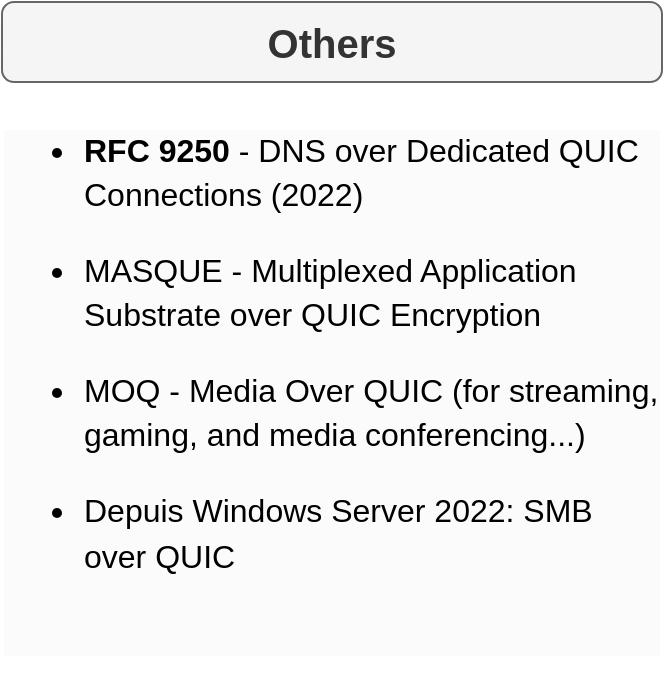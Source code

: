 <mxfile version="24.0.4" type="device">
  <diagram name="Page-1" id="tF2cg8YZNDlHc3k4oiim">
    <mxGraphModel dx="1434" dy="854" grid="1" gridSize="10" guides="1" tooltips="1" connect="1" arrows="1" fold="1" page="1" pageScale="1" pageWidth="850" pageHeight="1100" math="0" shadow="0">
      <root>
        <mxCell id="0" />
        <mxCell id="1" parent="0" />
        <mxCell id="kB0HZrW1ILYaMatw4sHI-1" value="&lt;font style=&quot;font-size: 20px;&quot;&gt;&lt;b&gt;Others&lt;/b&gt;&lt;/font&gt;" style="text;html=1;align=center;verticalAlign=middle;whiteSpace=wrap;rounded=1;fillColor=#f5f5f5;fontColor=#333333;strokeColor=#666666;" vertex="1" parent="1">
          <mxGeometry x="220" y="290" width="330" height="40" as="geometry" />
        </mxCell>
        <mxCell id="kB0HZrW1ILYaMatw4sHI-2" value="&lt;ul style=&quot;orphans: 2; text-indent: 0px; widows: 2; text-decoration-thickness: initial; text-decoration-style: initial; text-decoration-color: initial; background-color: rgb(251, 251, 251); font-size: 16px;&quot;&gt;&lt;li dir=&quot;ltr&quot; style=&quot;list-style-type: disc; font-family: Arial, sans-serif; background-color: transparent; font-variant-numeric: normal; font-variant-east-asian: normal; font-variant-alternates: normal; font-variant-position: normal; vertical-align: baseline; white-space-collapse: preserve;&quot; aria-level=&quot;1&quot;&gt;&lt;p dir=&quot;ltr&quot; style=&quot;text-align: left; line-height: 1.38; margin-top: 12pt; margin-bottom: 0pt;&quot; role=&quot;presentation&quot;&gt;&lt;b&gt;RFC 9250&lt;/b&gt; - DNS over Dedicated QUIC Connections (2022)&lt;/p&gt;&lt;/li&gt;&lt;li dir=&quot;ltr&quot; style=&quot;list-style-type: disc; font-family: Arial, sans-serif; background-color: transparent; font-variant-numeric: normal; font-variant-east-asian: normal; font-variant-alternates: normal; font-variant-position: normal; vertical-align: baseline; white-space-collapse: preserve;&quot; aria-level=&quot;1&quot;&gt;&lt;p dir=&quot;ltr&quot; style=&quot;text-align: left; line-height: 1.38; margin-top: 12pt; margin-bottom: 0pt;&quot; role=&quot;presentation&quot;&gt;MASQUE - Multiplexed Application Substrate over QUIC Encryption&lt;/p&gt;&lt;/li&gt;&lt;li dir=&quot;ltr&quot; style=&quot;list-style-type: disc; font-family: Arial, sans-serif; background-color: transparent; font-variant-numeric: normal; font-variant-east-asian: normal; font-variant-alternates: normal; font-variant-position: normal; vertical-align: baseline; white-space-collapse: preserve;&quot; aria-level=&quot;1&quot;&gt;&lt;p dir=&quot;ltr&quot; style=&quot;text-align: left; line-height: 1.38; margin-top: 12pt; margin-bottom: 0pt;&quot; role=&quot;presentation&quot;&gt;MOQ - Media Over QUIC (for streaming, gaming, and media conferencing...)&lt;/p&gt;&lt;/li&gt;&lt;li dir=&quot;ltr&quot; style=&quot;list-style-type: disc; font-family: Arial, sans-serif; background-color: transparent; font-variant-numeric: normal; font-variant-east-asian: normal; font-variant-alternates: normal; font-variant-position: normal; vertical-align: baseline; white-space-collapse: preserve;&quot; aria-level=&quot;1&quot;&gt;&lt;p dir=&quot;ltr&quot; style=&quot;text-align: left; line-height: 1.38; margin-top: 12pt; margin-bottom: 0pt;&quot; role=&quot;presentation&quot;&gt;Depuis Windows Server 2022: SMB over QUIC&lt;/p&gt;&lt;/li&gt;&lt;div style=&quot;text-align: left;&quot;&gt;&lt;br&gt;&lt;/div&gt;&lt;div style=&quot;text-align: left;&quot;&gt;&lt;br&gt;&lt;/div&gt;&lt;h2 id=&quot;applicability-and-manageability&quot; style=&quot;color: rgb(0, 0, 0); font-family: Helvetica; font-size: 15px; font-style: normal; font-variant-ligatures: normal; font-variant-caps: normal; letter-spacing: normal; text-transform: none; word-spacing: 0px; -webkit-text-stroke-width: 0px; white-space: normal; font-weight: 400;&quot;&gt;&lt;/h2&gt;&lt;/ul&gt;" style="text;html=1;align=center;verticalAlign=middle;whiteSpace=wrap;rounded=0;" vertex="1" parent="1">
          <mxGeometry x="220" y="370" width="330" height="230" as="geometry" />
        </mxCell>
      </root>
    </mxGraphModel>
  </diagram>
</mxfile>
